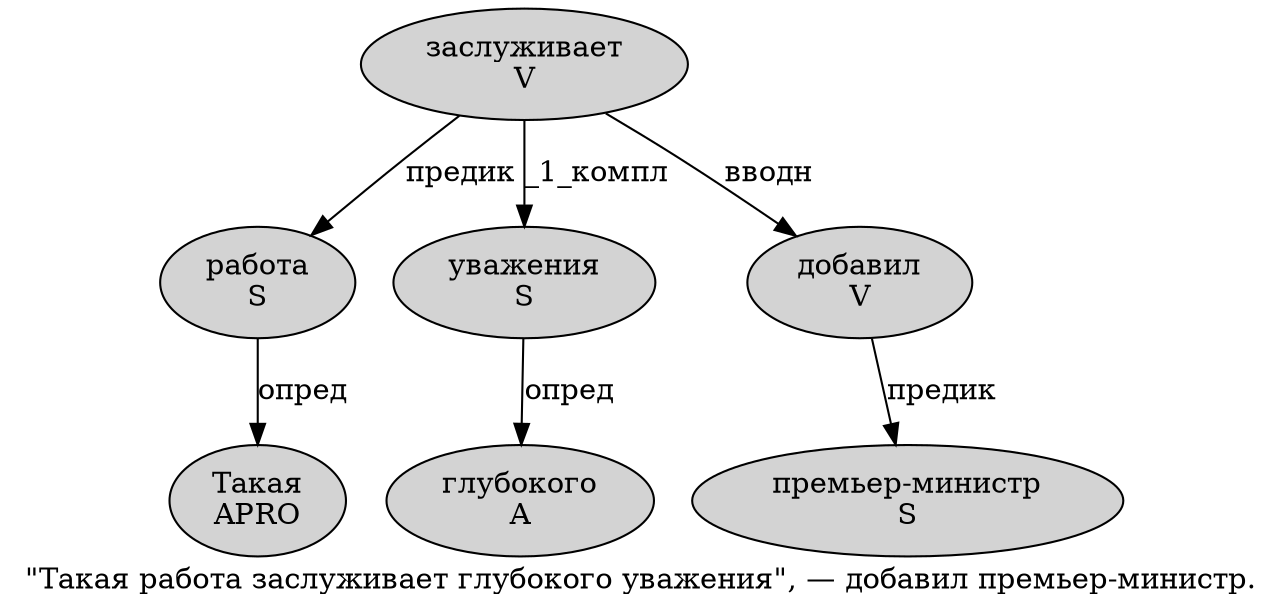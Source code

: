 digraph SENTENCE_1184 {
	graph [label="\"Такая работа заслуживает глубокого уважения\", — добавил премьер-министр."]
	node [style=filled]
		1 [label="Такая
APRO" color="" fillcolor=lightgray penwidth=1 shape=ellipse]
		2 [label="работа
S" color="" fillcolor=lightgray penwidth=1 shape=ellipse]
		3 [label="заслуживает
V" color="" fillcolor=lightgray penwidth=1 shape=ellipse]
		4 [label="глубокого
A" color="" fillcolor=lightgray penwidth=1 shape=ellipse]
		5 [label="уважения
S" color="" fillcolor=lightgray penwidth=1 shape=ellipse]
		9 [label="добавил
V" color="" fillcolor=lightgray penwidth=1 shape=ellipse]
		10 [label="премьер-министр
S" color="" fillcolor=lightgray penwidth=1 shape=ellipse]
			5 -> 4 [label="опред"]
			3 -> 2 [label="предик"]
			3 -> 5 [label="_1_компл"]
			3 -> 9 [label="вводн"]
			9 -> 10 [label="предик"]
			2 -> 1 [label="опред"]
}
